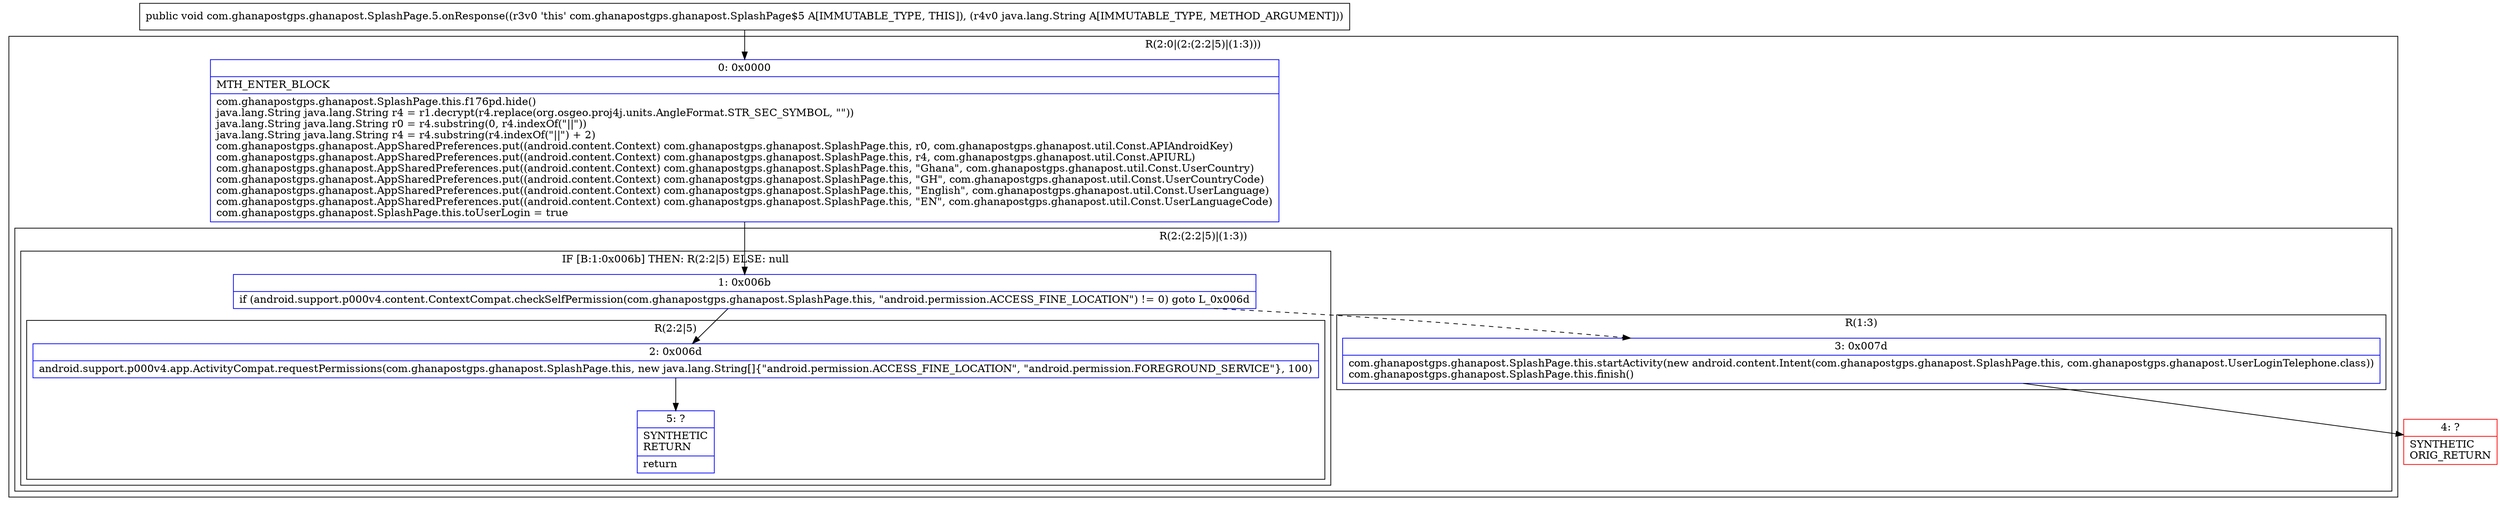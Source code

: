 digraph "CFG forcom.ghanapostgps.ghanapost.SplashPage.5.onResponse(Ljava\/lang\/String;)V" {
subgraph cluster_Region_1188553062 {
label = "R(2:0|(2:(2:2|5)|(1:3)))";
node [shape=record,color=blue];
Node_0 [shape=record,label="{0\:\ 0x0000|MTH_ENTER_BLOCK\l|com.ghanapostgps.ghanapost.SplashPage.this.f176pd.hide()\ljava.lang.String java.lang.String r4 = r1.decrypt(r4.replace(org.osgeo.proj4j.units.AngleFormat.STR_SEC_SYMBOL, \"\"))\ljava.lang.String java.lang.String r0 = r4.substring(0, r4.indexOf(\"\|\|\"))\ljava.lang.String java.lang.String r4 = r4.substring(r4.indexOf(\"\|\|\") + 2)\lcom.ghanapostgps.ghanapost.AppSharedPreferences.put((android.content.Context) com.ghanapostgps.ghanapost.SplashPage.this, r0, com.ghanapostgps.ghanapost.util.Const.APIAndroidKey)\lcom.ghanapostgps.ghanapost.AppSharedPreferences.put((android.content.Context) com.ghanapostgps.ghanapost.SplashPage.this, r4, com.ghanapostgps.ghanapost.util.Const.APIURL)\lcom.ghanapostgps.ghanapost.AppSharedPreferences.put((android.content.Context) com.ghanapostgps.ghanapost.SplashPage.this, \"Ghana\", com.ghanapostgps.ghanapost.util.Const.UserCountry)\lcom.ghanapostgps.ghanapost.AppSharedPreferences.put((android.content.Context) com.ghanapostgps.ghanapost.SplashPage.this, \"GH\", com.ghanapostgps.ghanapost.util.Const.UserCountryCode)\lcom.ghanapostgps.ghanapost.AppSharedPreferences.put((android.content.Context) com.ghanapostgps.ghanapost.SplashPage.this, \"English\", com.ghanapostgps.ghanapost.util.Const.UserLanguage)\lcom.ghanapostgps.ghanapost.AppSharedPreferences.put((android.content.Context) com.ghanapostgps.ghanapost.SplashPage.this, \"EN\", com.ghanapostgps.ghanapost.util.Const.UserLanguageCode)\lcom.ghanapostgps.ghanapost.SplashPage.this.toUserLogin = true\l}"];
subgraph cluster_Region_1672238226 {
label = "R(2:(2:2|5)|(1:3))";
node [shape=record,color=blue];
subgraph cluster_IfRegion_1290465744 {
label = "IF [B:1:0x006b] THEN: R(2:2|5) ELSE: null";
node [shape=record,color=blue];
Node_1 [shape=record,label="{1\:\ 0x006b|if (android.support.p000v4.content.ContextCompat.checkSelfPermission(com.ghanapostgps.ghanapost.SplashPage.this, \"android.permission.ACCESS_FINE_LOCATION\") != 0) goto L_0x006d\l}"];
subgraph cluster_Region_369046760 {
label = "R(2:2|5)";
node [shape=record,color=blue];
Node_2 [shape=record,label="{2\:\ 0x006d|android.support.p000v4.app.ActivityCompat.requestPermissions(com.ghanapostgps.ghanapost.SplashPage.this, new java.lang.String[]\{\"android.permission.ACCESS_FINE_LOCATION\", \"android.permission.FOREGROUND_SERVICE\"\}, 100)\l}"];
Node_5 [shape=record,label="{5\:\ ?|SYNTHETIC\lRETURN\l|return\l}"];
}
}
subgraph cluster_Region_722299824 {
label = "R(1:3)";
node [shape=record,color=blue];
Node_3 [shape=record,label="{3\:\ 0x007d|com.ghanapostgps.ghanapost.SplashPage.this.startActivity(new android.content.Intent(com.ghanapostgps.ghanapost.SplashPage.this, com.ghanapostgps.ghanapost.UserLoginTelephone.class))\lcom.ghanapostgps.ghanapost.SplashPage.this.finish()\l}"];
}
}
}
Node_4 [shape=record,color=red,label="{4\:\ ?|SYNTHETIC\lORIG_RETURN\l}"];
MethodNode[shape=record,label="{public void com.ghanapostgps.ghanapost.SplashPage.5.onResponse((r3v0 'this' com.ghanapostgps.ghanapost.SplashPage$5 A[IMMUTABLE_TYPE, THIS]), (r4v0 java.lang.String A[IMMUTABLE_TYPE, METHOD_ARGUMENT])) }"];
MethodNode -> Node_0;
Node_0 -> Node_1;
Node_1 -> Node_2;
Node_1 -> Node_3[style=dashed];
Node_2 -> Node_5;
Node_3 -> Node_4;
}

